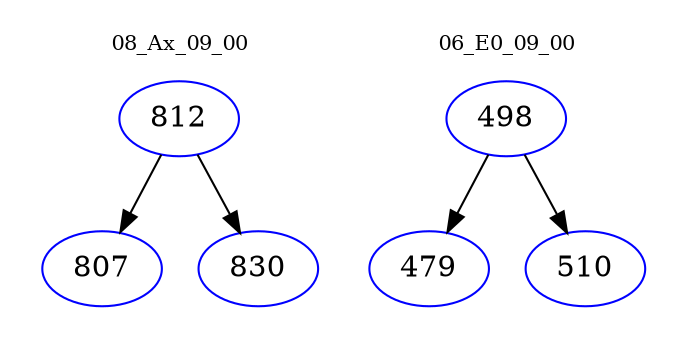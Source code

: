digraph{
subgraph cluster_0 {
color = white
label = "08_Ax_09_00";
fontsize=10;
T0_812 [label="812", color="blue"]
T0_812 -> T0_807 [color="black"]
T0_807 [label="807", color="blue"]
T0_812 -> T0_830 [color="black"]
T0_830 [label="830", color="blue"]
}
subgraph cluster_1 {
color = white
label = "06_E0_09_00";
fontsize=10;
T1_498 [label="498", color="blue"]
T1_498 -> T1_479 [color="black"]
T1_479 [label="479", color="blue"]
T1_498 -> T1_510 [color="black"]
T1_510 [label="510", color="blue"]
}
}
